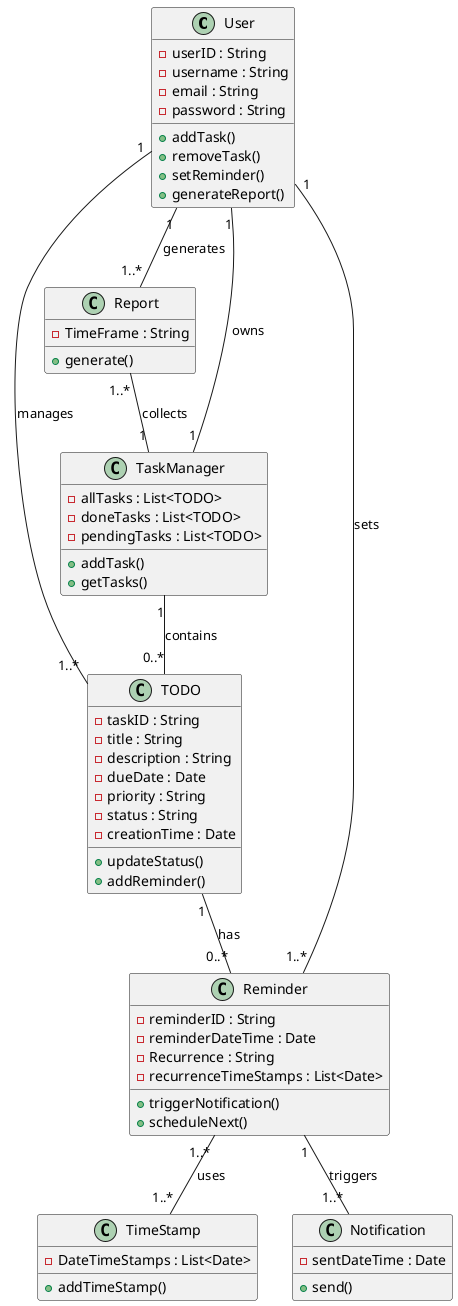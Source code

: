 @startuml


class User {
    - userID : String
    - username : String
    - email : String
    - password : String
    + addTask()
    + removeTask()
    + setReminder()
    + generateReport()
}

class TODO {
    - taskID : String
    - title : String
    - description : String
    - dueDate : Date
    - priority : String
    - status : String
    - creationTime : Date
    + updateStatus()
    + addReminder()
}

class TaskManager {
    - allTasks : List<TODO>
    - doneTasks : List<TODO>
    - pendingTasks : List<TODO>
    + addTask()
    + getTasks()
}

class Reminder {
    - reminderID : String
    - reminderDateTime : Date
    - Recurrence : String
    - recurrenceTimeStamps : List<Date>
    + triggerNotification()
    + scheduleNext()
}

class TimeStamp {
    - DateTimeStamps : List<Date>
    + addTimeStamp()
}

class Notification {
    - sentDateTime : Date
    + send()
}

class Report {
    - TimeFrame : String
    + generate()
}


User "1" -- "1" TaskManager : owns
TaskManager "1" -- "0..*" TODO : contains
TODO "1" -- "0..*" Reminder : has
Reminder "1" -- "1..*" Notification : triggers
User "1" -- "1..*" TODO : manages
User "1" -- "1..*" Reminder : sets
User "1" -- "1..*" Report : generates
Report "1..*" -- "1" TaskManager : collects
Reminder "1..*" -- "1..*" TimeStamp : uses

@enduml